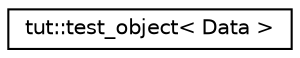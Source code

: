 digraph G
{
  edge [fontname="Helvetica",fontsize="10",labelfontname="Helvetica",labelfontsize="10"];
  node [fontname="Helvetica",fontsize="10",shape=record];
  rankdir="LR";
  Node1 [label="tut::test_object\< Data \>",height=0.2,width=0.4,color="black", fillcolor="white", style="filled",URL="$classtut_1_1test__object.html",tooltip="Test object."];
}
